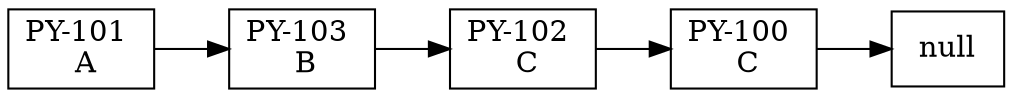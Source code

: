 digraph cola {
 rankdir=LR;
 node[shape = record]; 
nodo0[label="{PY-101 \n A}"]; 
nodo1[label="{PY-103 \n B}"]; 
nodo2[label="{PY-102 \n C}"]; 
nodo3[label="{PY-100 \n C}"]; 
nodo0 -> nodo1
nodo1 -> nodo2
nodo2 -> nodo3

nodo3 -> null 
}